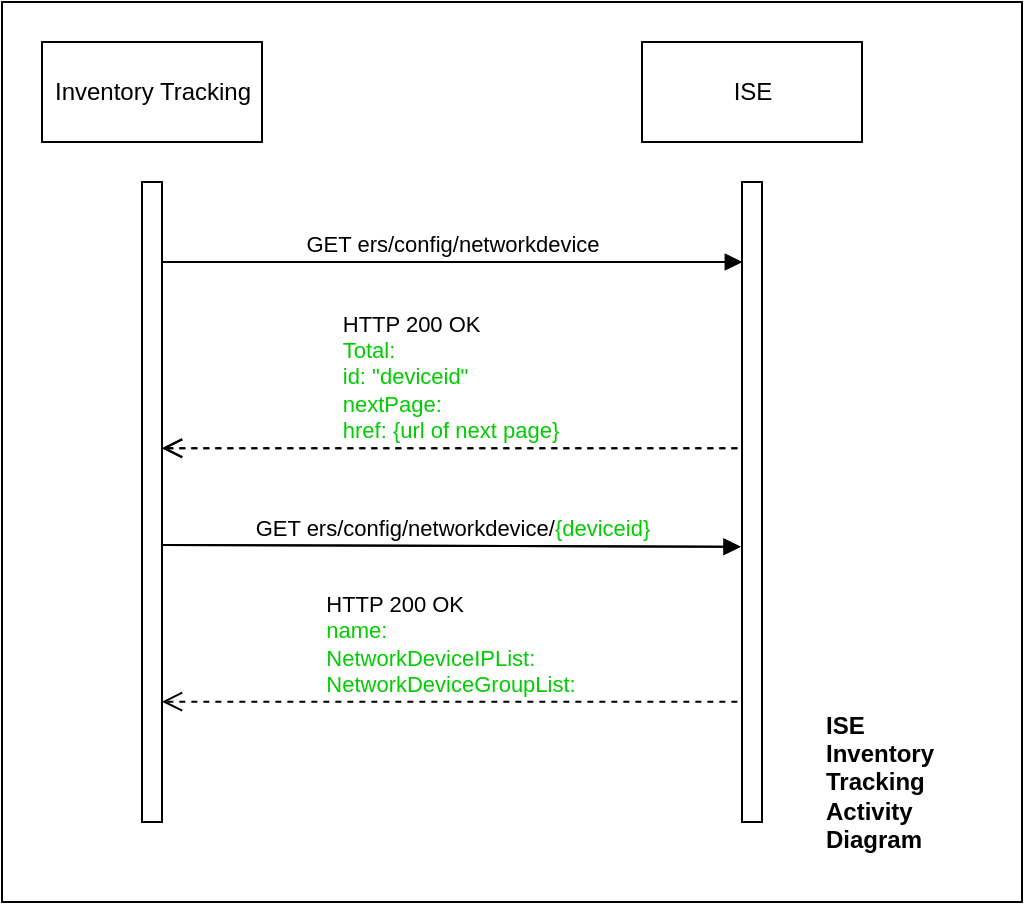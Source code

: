 <mxfile>
    <diagram id="jH_Tkq4LtlsDJs47SS74" name="Page-1">
        <mxGraphModel dx="578" dy="2017" grid="1" gridSize="10" guides="1" tooltips="1" connect="1" arrows="1" fold="1" page="1" pageScale="1" pageWidth="1100" pageHeight="850" math="0" shadow="0">
            <root>
                <mxCell id="0"/>
                <mxCell id="1" parent="0"/>
                <mxCell id="SD5oLy_yDbTEPHtpgn53-24" value="" style="rounded=0;whiteSpace=wrap;html=1;" parent="1" vertex="1">
                    <mxGeometry x="10" y="-820" width="510" height="450" as="geometry"/>
                </mxCell>
                <mxCell id="SD5oLy_yDbTEPHtpgn53-1" value="Inventory Tracking" style="html=1;" parent="1" vertex="1">
                    <mxGeometry x="30" y="-800" width="110" height="50" as="geometry"/>
                </mxCell>
                <mxCell id="SD5oLy_yDbTEPHtpgn53-2" value="ISE" style="html=1;" parent="1" vertex="1">
                    <mxGeometry x="330" y="-800" width="110" height="50" as="geometry"/>
                </mxCell>
                <mxCell id="SD5oLy_yDbTEPHtpgn53-9" value="" style="html=1;points=[];perimeter=orthogonalPerimeter;" parent="1" vertex="1">
                    <mxGeometry x="80" y="-730" width="10" height="320" as="geometry"/>
                </mxCell>
                <mxCell id="SD5oLy_yDbTEPHtpgn53-10" value="" style="html=1;points=[];perimeter=orthogonalPerimeter;" parent="1" vertex="1">
                    <mxGeometry x="380" y="-730" width="10" height="320" as="geometry"/>
                </mxCell>
                <mxCell id="SD5oLy_yDbTEPHtpgn53-11" value="GET ers/config/networkdevice" style="html=1;verticalAlign=bottom;endArrow=block;" parent="1" edge="1">
                    <mxGeometry width="80" relative="1" as="geometry">
                        <mxPoint x="90" y="-690" as="sourcePoint"/>
                        <mxPoint x="380" y="-690" as="targetPoint"/>
                    </mxGeometry>
                </mxCell>
                <mxCell id="SD5oLy_yDbTEPHtpgn53-13" value="&lt;div style=&quot;text-align: left&quot;&gt;HTTP 200 OK&lt;/div&gt;&lt;div style=&quot;text-align: left&quot;&gt;&lt;span style=&quot;color: rgb(0 , 204 , 0)&quot;&gt;Total:&lt;/span&gt;&lt;/div&gt;&lt;font color=&quot;#00cc00&quot;&gt;&lt;div style=&quot;text-align: left&quot;&gt;id: &quot;deviceid&quot;&lt;/div&gt;&lt;div style=&quot;text-align: left&quot;&gt;nextPage:&lt;/div&gt;&lt;div style=&quot;text-align: left&quot;&gt;href: {url of next page}&lt;/div&gt;&lt;/font&gt;" style="html=1;verticalAlign=bottom;endArrow=open;dashed=1;endSize=8;exitX=-0.233;exitY=0.416;exitDx=0;exitDy=0;exitPerimeter=0;" parent="1" source="SD5oLy_yDbTEPHtpgn53-10" target="SD5oLy_yDbTEPHtpgn53-9" edge="1">
                    <mxGeometry relative="1" as="geometry">
                        <mxPoint x="380" y="-650" as="sourcePoint"/>
                        <mxPoint x="300" y="-650" as="targetPoint"/>
                    </mxGeometry>
                </mxCell>
                <mxCell id="SD5oLy_yDbTEPHtpgn53-14" value="GET ers/config/networkdevice/&lt;font color=&quot;#00cc00&quot;&gt;{deviceid}&lt;/font&gt;" style="html=1;verticalAlign=bottom;endArrow=block;entryX=-0.067;entryY=0.57;entryDx=0;entryDy=0;entryPerimeter=0;exitX=1.017;exitY=0.567;exitDx=0;exitDy=0;exitPerimeter=0;" parent="1" source="SD5oLy_yDbTEPHtpgn53-9" target="SD5oLy_yDbTEPHtpgn53-10" edge="1">
                    <mxGeometry width="80" relative="1" as="geometry">
                        <mxPoint x="90" y="-580" as="sourcePoint"/>
                        <mxPoint x="380.0" y="-580" as="targetPoint"/>
                    </mxGeometry>
                </mxCell>
                <mxCell id="SD5oLy_yDbTEPHtpgn53-15" value="&lt;div style=&quot;text-align: left&quot;&gt;HTTP 200 OK&lt;/div&gt;&lt;div style=&quot;text-align: left&quot;&gt;&lt;span style=&quot;color: rgb(0 , 204 , 0)&quot;&gt;name:&lt;/span&gt;&lt;/div&gt;&lt;font color=&quot;#00cc00&quot;&gt;&lt;div style=&quot;text-align: left&quot;&gt;NetworkDeviceIPList:&lt;/div&gt;&lt;div style=&quot;text-align: left&quot;&gt;NetworkDeviceGroupList:&lt;/div&gt;&lt;/font&gt;" style="html=1;verticalAlign=bottom;endArrow=open;dashed=1;endSize=8;exitX=-0.233;exitY=0.812;exitDx=0;exitDy=0;exitPerimeter=0;" parent="1" source="SD5oLy_yDbTEPHtpgn53-10" target="SD5oLy_yDbTEPHtpgn53-9" edge="1">
                    <mxGeometry relative="1" as="geometry">
                        <mxPoint x="370" y="-470" as="sourcePoint"/>
                        <mxPoint x="100" y="-470" as="targetPoint"/>
                    </mxGeometry>
                </mxCell>
                <mxCell id="SD5oLy_yDbTEPHtpgn53-17" value="&lt;b&gt;ISE&lt;br&gt;Inventory Tracking&amp;nbsp;&lt;br&gt;Activity Diagram&lt;br&gt;&lt;/b&gt;" style="text;html=1;strokeColor=none;fillColor=none;align=left;verticalAlign=middle;whiteSpace=wrap;rounded=0;" parent="1" vertex="1">
                    <mxGeometry x="420" y="-470" width="80" height="80" as="geometry"/>
                </mxCell>
                <mxCell id="SD5oLy_yDbTEPHtpgn53-18" value="GET ers/config/networkdevice" style="html=1;verticalAlign=bottom;endArrow=block;" parent="1" edge="1">
                    <mxGeometry width="80" relative="1" as="geometry">
                        <mxPoint x="90" y="-690" as="sourcePoint"/>
                        <mxPoint x="380" y="-690" as="targetPoint"/>
                    </mxGeometry>
                </mxCell>
                <mxCell id="SD5oLy_yDbTEPHtpgn53-19" value="" style="html=1;points=[];perimeter=orthogonalPerimeter;" parent="1" vertex="1">
                    <mxGeometry x="80" y="-730" width="10" height="320" as="geometry"/>
                </mxCell>
                <mxCell id="SD5oLy_yDbTEPHtpgn53-20" value="" style="html=1;points=[];perimeter=orthogonalPerimeter;" parent="1" vertex="1">
                    <mxGeometry x="380" y="-730" width="10" height="320" as="geometry"/>
                </mxCell>
                <mxCell id="SD5oLy_yDbTEPHtpgn53-21" value="&lt;div style=&quot;text-align: left&quot;&gt;HTTP 200 OK&lt;/div&gt;&lt;div style=&quot;text-align: left&quot;&gt;&lt;span style=&quot;color: rgb(0 , 204 , 0)&quot;&gt;Total:&lt;/span&gt;&lt;/div&gt;&lt;font color=&quot;#00cc00&quot;&gt;&lt;div style=&quot;text-align: left&quot;&gt;id: &quot;deviceid&quot;&lt;/div&gt;&lt;div style=&quot;text-align: left&quot;&gt;nextPage:&lt;/div&gt;&lt;div style=&quot;text-align: left&quot;&gt;href: {url of next page}&lt;/div&gt;&lt;/font&gt;" style="html=1;verticalAlign=bottom;endArrow=open;dashed=1;endSize=8;exitX=-0.233;exitY=0.416;exitDx=0;exitDy=0;exitPerimeter=0;" parent="1" source="SD5oLy_yDbTEPHtpgn53-20" target="SD5oLy_yDbTEPHtpgn53-19" edge="1">
                    <mxGeometry relative="1" as="geometry">
                        <mxPoint x="380" y="-650" as="sourcePoint"/>
                        <mxPoint x="300" y="-650" as="targetPoint"/>
                    </mxGeometry>
                </mxCell>
                <mxCell id="SD5oLy_yDbTEPHtpgn53-22" value="GET ers/config/networkdevice/&lt;font color=&quot;#00cc00&quot;&gt;{deviceid}&lt;/font&gt;" style="html=1;verticalAlign=bottom;endArrow=block;entryX=-0.067;entryY=0.57;entryDx=0;entryDy=0;entryPerimeter=0;exitX=1.017;exitY=0.567;exitDx=0;exitDy=0;exitPerimeter=0;" parent="1" source="SD5oLy_yDbTEPHtpgn53-19" target="SD5oLy_yDbTEPHtpgn53-20" edge="1">
                    <mxGeometry width="80" relative="1" as="geometry">
                        <mxPoint x="90" y="-580" as="sourcePoint"/>
                        <mxPoint x="380.0" y="-580" as="targetPoint"/>
                    </mxGeometry>
                </mxCell>
            </root>
        </mxGraphModel>
    </diagram>
</mxfile>